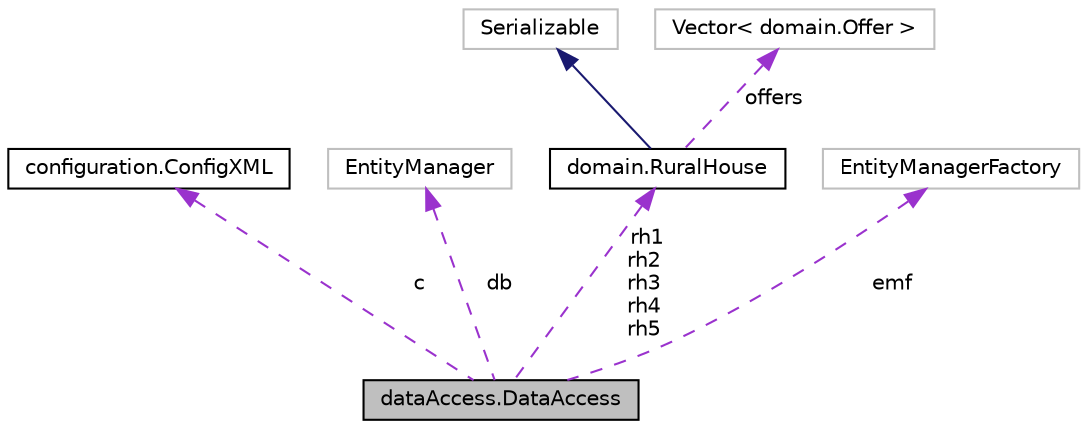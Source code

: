 digraph "dataAccess.DataAccess"
{
 // LATEX_PDF_SIZE
  edge [fontname="Helvetica",fontsize="10",labelfontname="Helvetica",labelfontsize="10"];
  node [fontname="Helvetica",fontsize="10",shape=record];
  Node1 [label="dataAccess.DataAccess",height=0.2,width=0.4,color="black", fillcolor="grey75", style="filled", fontcolor="black",tooltip=" "];
  Node2 -> Node1 [dir="back",color="darkorchid3",fontsize="10",style="dashed",label=" c" ,fontname="Helvetica"];
  Node2 [label="configuration.ConfigXML",height=0.2,width=0.4,color="black", fillcolor="white", style="filled",URL="$classconfiguration_1_1_config_x_m_l.html",tooltip=" "];
  Node3 -> Node1 [dir="back",color="darkorchid3",fontsize="10",style="dashed",label=" db" ,fontname="Helvetica"];
  Node3 [label="EntityManager",height=0.2,width=0.4,color="grey75", fillcolor="white", style="filled",tooltip=" "];
  Node4 -> Node1 [dir="back",color="darkorchid3",fontsize="10",style="dashed",label=" rh1\nrh2\nrh3\nrh4\nrh5" ,fontname="Helvetica"];
  Node4 [label="domain.RuralHouse",height=0.2,width=0.4,color="black", fillcolor="white", style="filled",URL="$classdomain_1_1_rural_house.html",tooltip=" "];
  Node5 -> Node4 [dir="back",color="midnightblue",fontsize="10",style="solid",fontname="Helvetica"];
  Node5 [label="Serializable",height=0.2,width=0.4,color="grey75", fillcolor="white", style="filled",tooltip=" "];
  Node6 -> Node4 [dir="back",color="darkorchid3",fontsize="10",style="dashed",label=" offers" ,fontname="Helvetica"];
  Node6 [label="Vector\< domain.Offer \>",height=0.2,width=0.4,color="grey75", fillcolor="white", style="filled",tooltip=" "];
  Node7 -> Node1 [dir="back",color="darkorchid3",fontsize="10",style="dashed",label=" emf" ,fontname="Helvetica"];
  Node7 [label="EntityManagerFactory",height=0.2,width=0.4,color="grey75", fillcolor="white", style="filled",tooltip=" "];
}
